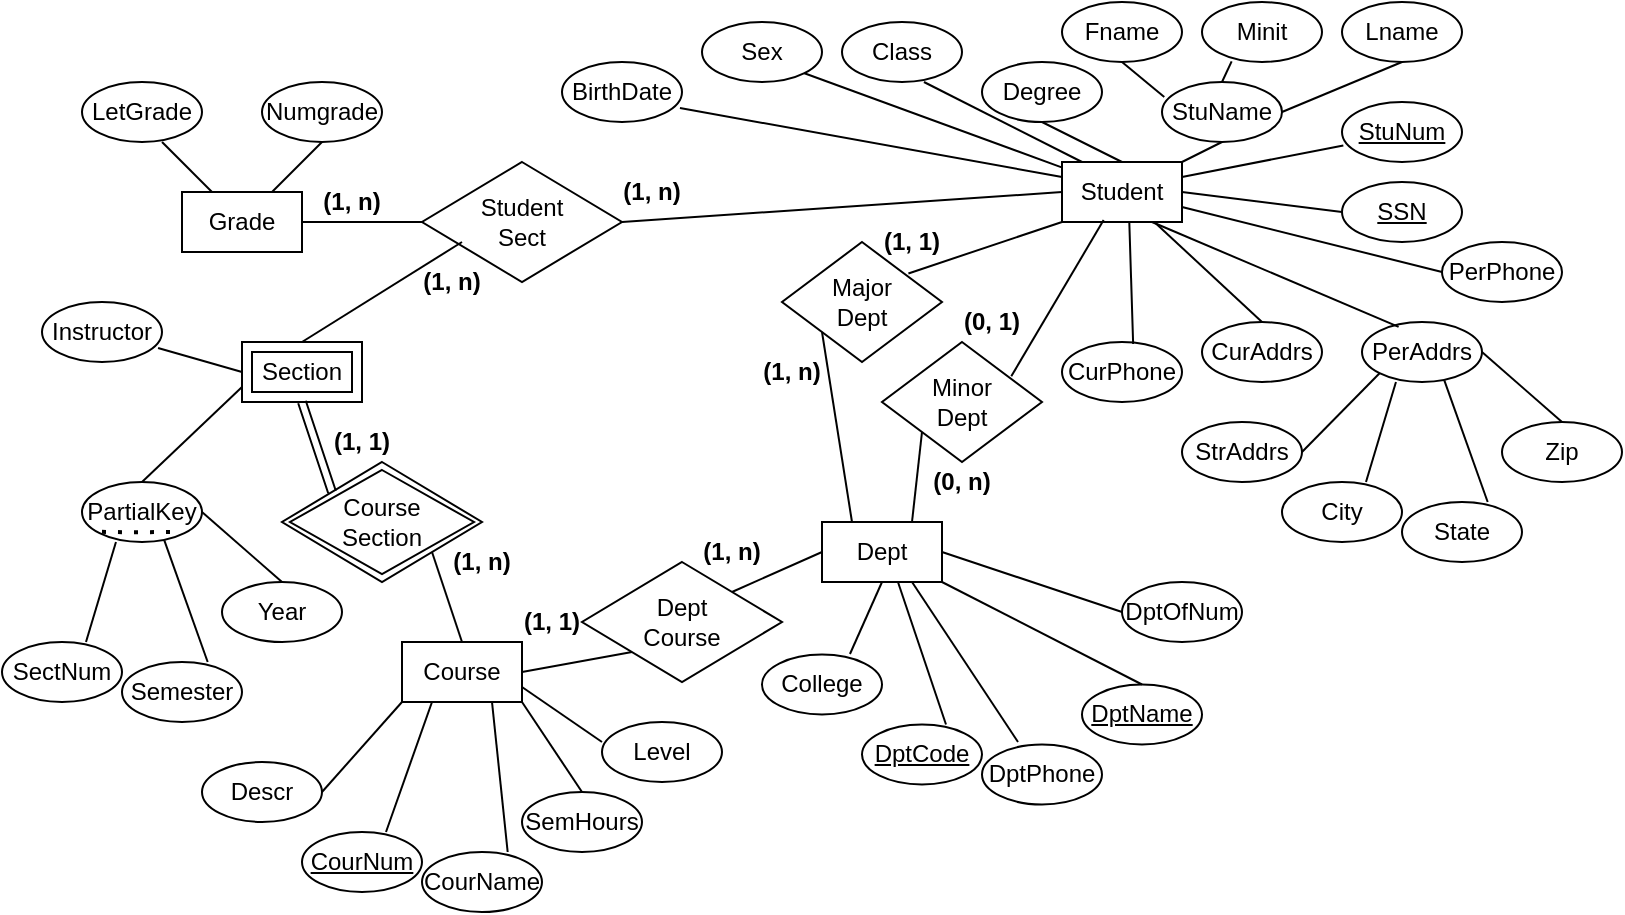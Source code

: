 <mxfile version="15.7.0" type="github">
  <diagram id="yNi6DCnCz7qzeodKTW-R" name="Page-1">
    <mxGraphModel dx="868" dy="484" grid="1" gridSize="10" guides="1" tooltips="1" connect="1" arrows="1" fold="1" page="1" pageScale="1" pageWidth="850" pageHeight="1100" math="0" shadow="0">
      <root>
        <mxCell id="0" />
        <mxCell id="1" parent="0" />
        <mxCell id="plEthOUe4FFqPLolzGk9-2" value="Student" style="rounded=0;whiteSpace=wrap;html=1;fontSize=12;spacing=2;" vertex="1" parent="1">
          <mxGeometry x="550" y="110" width="60" height="30" as="geometry" />
        </mxCell>
        <mxCell id="plEthOUe4FFqPLolzGk9-3" value="StuName" style="ellipse;whiteSpace=wrap;html=1;fontSize=12;spacing=2;" vertex="1" parent="1">
          <mxGeometry x="600" y="70" width="60" height="30" as="geometry" />
        </mxCell>
        <mxCell id="plEthOUe4FFqPLolzGk9-4" value="" style="endArrow=none;html=1;rounded=0;fontSize=12;spacing=2;" edge="1" parent="1">
          <mxGeometry width="50" height="50" relative="1" as="geometry">
            <mxPoint x="610" y="110" as="sourcePoint" />
            <mxPoint x="630" y="100" as="targetPoint" />
            <Array as="points" />
          </mxGeometry>
        </mxCell>
        <mxCell id="plEthOUe4FFqPLolzGk9-5" value="Fname" style="ellipse;whiteSpace=wrap;html=1;fontSize=12;spacing=2;" vertex="1" parent="1">
          <mxGeometry x="550" y="30" width="60" height="30" as="geometry" />
        </mxCell>
        <mxCell id="plEthOUe4FFqPLolzGk9-6" value="Minit" style="ellipse;whiteSpace=wrap;html=1;fontSize=12;spacing=2;" vertex="1" parent="1">
          <mxGeometry x="620" y="30" width="60" height="30" as="geometry" />
        </mxCell>
        <mxCell id="plEthOUe4FFqPLolzGk9-7" value="Lname" style="ellipse;whiteSpace=wrap;html=1;fontSize=12;spacing=2;" vertex="1" parent="1">
          <mxGeometry x="690" y="30" width="60" height="30" as="geometry" />
        </mxCell>
        <mxCell id="plEthOUe4FFqPLolzGk9-9" value="" style="endArrow=none;html=1;rounded=0;entryX=0.5;entryY=1;entryDx=0;entryDy=0;exitX=1;exitY=0.5;exitDx=0;exitDy=0;fontSize=12;spacing=2;" edge="1" parent="1" source="plEthOUe4FFqPLolzGk9-3" target="plEthOUe4FFqPLolzGk9-7">
          <mxGeometry width="50" height="50" relative="1" as="geometry">
            <mxPoint x="690" y="120" as="sourcePoint" />
            <mxPoint x="740" y="70" as="targetPoint" />
          </mxGeometry>
        </mxCell>
        <mxCell id="plEthOUe4FFqPLolzGk9-10" value="" style="endArrow=none;html=1;rounded=0;entryX=0.247;entryY=0.989;entryDx=0;entryDy=0;entryPerimeter=0;exitX=0.5;exitY=0;exitDx=0;exitDy=0;fontSize=12;spacing=2;" edge="1" parent="1" source="plEthOUe4FFqPLolzGk9-3" target="plEthOUe4FFqPLolzGk9-6">
          <mxGeometry width="50" height="50" relative="1" as="geometry">
            <mxPoint x="530" y="110" as="sourcePoint" />
            <mxPoint x="580" y="60" as="targetPoint" />
          </mxGeometry>
        </mxCell>
        <mxCell id="plEthOUe4FFqPLolzGk9-11" value="" style="endArrow=none;html=1;rounded=0;entryX=0.5;entryY=1;entryDx=0;entryDy=0;exitX=0.019;exitY=0.25;exitDx=0;exitDy=0;exitPerimeter=0;fontSize=12;spacing=2;" edge="1" parent="1" source="plEthOUe4FFqPLolzGk9-3" target="plEthOUe4FFqPLolzGk9-5">
          <mxGeometry width="50" height="50" relative="1" as="geometry">
            <mxPoint x="530" y="120" as="sourcePoint" />
            <mxPoint x="580" y="70" as="targetPoint" />
            <Array as="points" />
          </mxGeometry>
        </mxCell>
        <mxCell id="plEthOUe4FFqPLolzGk9-12" value="PerAddrs" style="ellipse;whiteSpace=wrap;html=1;fontSize=12;spacing=2;" vertex="1" parent="1">
          <mxGeometry x="700" y="190" width="60" height="30" as="geometry" />
        </mxCell>
        <mxCell id="plEthOUe4FFqPLolzGk9-13" value="City" style="ellipse;whiteSpace=wrap;html=1;fontSize=12;spacing=2;" vertex="1" parent="1">
          <mxGeometry x="660" y="270" width="60" height="30" as="geometry" />
        </mxCell>
        <mxCell id="plEthOUe4FFqPLolzGk9-14" value="State" style="ellipse;whiteSpace=wrap;html=1;fontSize=12;spacing=2;" vertex="1" parent="1">
          <mxGeometry x="720" y="280" width="60" height="30" as="geometry" />
        </mxCell>
        <mxCell id="plEthOUe4FFqPLolzGk9-15" value="Zip" style="ellipse;whiteSpace=wrap;html=1;fontSize=12;spacing=2;" vertex="1" parent="1">
          <mxGeometry x="770" y="240" width="60" height="30" as="geometry" />
        </mxCell>
        <mxCell id="plEthOUe4FFqPLolzGk9-16" value="" style="endArrow=none;html=1;rounded=0;entryX=0.5;entryY=0;entryDx=0;entryDy=0;exitX=1;exitY=0.5;exitDx=0;exitDy=0;fontSize=12;spacing=2;" edge="1" parent="1" source="plEthOUe4FFqPLolzGk9-12" target="plEthOUe4FFqPLolzGk9-15">
          <mxGeometry width="50" height="50" relative="1" as="geometry">
            <mxPoint x="680" y="290" as="sourcePoint" />
            <mxPoint x="730" y="240" as="targetPoint" />
          </mxGeometry>
        </mxCell>
        <mxCell id="plEthOUe4FFqPLolzGk9-17" value="" style="endArrow=none;html=1;rounded=0;entryX=0.714;entryY=0;entryDx=0;entryDy=0;entryPerimeter=0;exitX=0.686;exitY=0.972;exitDx=0;exitDy=0;exitPerimeter=0;fontSize=12;spacing=2;" edge="1" parent="1" source="plEthOUe4FFqPLolzGk9-12" target="plEthOUe4FFqPLolzGk9-14">
          <mxGeometry width="50" height="50" relative="1" as="geometry">
            <mxPoint x="520" y="280" as="sourcePoint" />
            <mxPoint x="570" y="230" as="targetPoint" />
          </mxGeometry>
        </mxCell>
        <mxCell id="plEthOUe4FFqPLolzGk9-18" value="" style="endArrow=none;html=1;rounded=0;entryX=0.7;entryY=0;entryDx=0;entryDy=0;exitX=0.283;exitY=1;exitDx=0;exitDy=0;exitPerimeter=0;entryPerimeter=0;fontSize=12;spacing=2;" edge="1" parent="1" source="plEthOUe4FFqPLolzGk9-12" target="plEthOUe4FFqPLolzGk9-13">
          <mxGeometry width="50" height="50" relative="1" as="geometry">
            <mxPoint x="520" y="290" as="sourcePoint" />
            <mxPoint x="570" y="240" as="targetPoint" />
            <Array as="points" />
          </mxGeometry>
        </mxCell>
        <mxCell id="plEthOUe4FFqPLolzGk9-19" value="StrAddrs" style="ellipse;whiteSpace=wrap;html=1;fontSize=12;spacing=2;" vertex="1" parent="1">
          <mxGeometry x="610" y="240" width="60" height="30" as="geometry" />
        </mxCell>
        <mxCell id="plEthOUe4FFqPLolzGk9-20" value="" style="endArrow=none;html=1;rounded=0;entryX=0;entryY=1;entryDx=0;entryDy=0;exitX=1;exitY=0.5;exitDx=0;exitDy=0;fontSize=12;spacing=2;" edge="1" parent="1" source="plEthOUe4FFqPLolzGk9-19" target="plEthOUe4FFqPLolzGk9-12">
          <mxGeometry width="50" height="50" relative="1" as="geometry">
            <mxPoint x="430" y="220" as="sourcePoint" />
            <mxPoint x="480" y="170" as="targetPoint" />
          </mxGeometry>
        </mxCell>
        <mxCell id="plEthOUe4FFqPLolzGk9-21" value="" style="endArrow=none;html=1;rounded=0;entryX=0.75;entryY=1;entryDx=0;entryDy=0;exitX=0.305;exitY=0.081;exitDx=0;exitDy=0;exitPerimeter=0;fontSize=12;spacing=2;" edge="1" parent="1" source="plEthOUe4FFqPLolzGk9-12" target="plEthOUe4FFqPLolzGk9-2">
          <mxGeometry width="50" height="50" relative="1" as="geometry">
            <mxPoint x="640" y="170" as="sourcePoint" />
            <mxPoint x="690" y="120" as="targetPoint" />
          </mxGeometry>
        </mxCell>
        <mxCell id="plEthOUe4FFqPLolzGk9-23" value="StuNum" style="ellipse;whiteSpace=wrap;html=1;fontStyle=4;fontSize=12;spacing=2;" vertex="1" parent="1">
          <mxGeometry x="690" y="80" width="60" height="30" as="geometry" />
        </mxCell>
        <mxCell id="plEthOUe4FFqPLolzGk9-24" value="SSN" style="ellipse;whiteSpace=wrap;html=1;fontStyle=4;fontSize=12;spacing=2;" vertex="1" parent="1">
          <mxGeometry x="690" y="120" width="60" height="30" as="geometry" />
        </mxCell>
        <mxCell id="plEthOUe4FFqPLolzGk9-25" value="" style="endArrow=none;html=1;rounded=0;entryX=0.011;entryY=0.724;entryDx=0;entryDy=0;entryPerimeter=0;exitX=1;exitY=0.25;exitDx=0;exitDy=0;fontSize=12;spacing=2;" edge="1" parent="1" source="plEthOUe4FFqPLolzGk9-2" target="plEthOUe4FFqPLolzGk9-23">
          <mxGeometry width="50" height="50" relative="1" as="geometry">
            <mxPoint x="630" y="160" as="sourcePoint" />
            <mxPoint x="680" y="110" as="targetPoint" />
          </mxGeometry>
        </mxCell>
        <mxCell id="plEthOUe4FFqPLolzGk9-26" value="" style="endArrow=none;html=1;rounded=0;entryX=0;entryY=0.5;entryDx=0;entryDy=0;exitX=1;exitY=0.5;exitDx=0;exitDy=0;fontSize=12;spacing=2;" edge="1" parent="1" source="plEthOUe4FFqPLolzGk9-2" target="plEthOUe4FFqPLolzGk9-24">
          <mxGeometry width="50" height="50" relative="1" as="geometry">
            <mxPoint x="620" y="127.5" as="sourcePoint" />
            <mxPoint x="700.66" y="111.72" as="targetPoint" />
          </mxGeometry>
        </mxCell>
        <mxCell id="plEthOUe4FFqPLolzGk9-27" value="Grade" style="rounded=0;whiteSpace=wrap;html=1;fontSize=12;spacing=2;" vertex="1" parent="1">
          <mxGeometry x="110" y="125" width="60" height="30" as="geometry" />
        </mxCell>
        <mxCell id="plEthOUe4FFqPLolzGk9-28" value="Sex" style="ellipse;whiteSpace=wrap;html=1;fontSize=12;spacing=2;" vertex="1" parent="1">
          <mxGeometry x="370" y="40" width="60" height="30" as="geometry" />
        </mxCell>
        <mxCell id="plEthOUe4FFqPLolzGk9-29" value="Class" style="ellipse;whiteSpace=wrap;html=1;fontSize=12;spacing=2;" vertex="1" parent="1">
          <mxGeometry x="440" y="40" width="60" height="30" as="geometry" />
        </mxCell>
        <mxCell id="plEthOUe4FFqPLolzGk9-30" value="Degree" style="ellipse;whiteSpace=wrap;html=1;fontSize=12;spacing=2;" vertex="1" parent="1">
          <mxGeometry x="510" y="60" width="60" height="30" as="geometry" />
        </mxCell>
        <mxCell id="plEthOUe4FFqPLolzGk9-31" value="CurAddrs" style="ellipse;whiteSpace=wrap;html=1;fontSize=12;spacing=2;" vertex="1" parent="1">
          <mxGeometry x="620" y="190" width="60" height="30" as="geometry" />
        </mxCell>
        <mxCell id="plEthOUe4FFqPLolzGk9-32" value="CurPhone" style="ellipse;whiteSpace=wrap;html=1;fontSize=12;spacing=2;" vertex="1" parent="1">
          <mxGeometry x="550" y="200" width="60" height="30" as="geometry" />
        </mxCell>
        <mxCell id="plEthOUe4FFqPLolzGk9-33" value="PerPhone" style="ellipse;whiteSpace=wrap;html=1;fontSize=12;spacing=2;" vertex="1" parent="1">
          <mxGeometry x="740" y="150" width="60" height="30" as="geometry" />
        </mxCell>
        <mxCell id="plEthOUe4FFqPLolzGk9-34" value="" style="endArrow=none;html=1;rounded=0;fontSize=12;entryX=0;entryY=0.5;entryDx=0;entryDy=0;exitX=1;exitY=0.75;exitDx=0;exitDy=0;" edge="1" parent="1" source="plEthOUe4FFqPLolzGk9-2" target="plEthOUe4FFqPLolzGk9-33">
          <mxGeometry width="50" height="50" relative="1" as="geometry">
            <mxPoint x="420" y="190" as="sourcePoint" />
            <mxPoint x="470" y="140" as="targetPoint" />
          </mxGeometry>
        </mxCell>
        <mxCell id="plEthOUe4FFqPLolzGk9-35" value="BirthDate" style="ellipse;whiteSpace=wrap;html=1;fontSize=12;spacing=2;" vertex="1" parent="1">
          <mxGeometry x="300" y="60" width="60" height="30" as="geometry" />
        </mxCell>
        <mxCell id="plEthOUe4FFqPLolzGk9-36" value="" style="endArrow=none;html=1;rounded=0;fontSize=12;entryX=0.5;entryY=1;entryDx=0;entryDy=0;exitX=0.5;exitY=0;exitDx=0;exitDy=0;" edge="1" parent="1" source="plEthOUe4FFqPLolzGk9-2" target="plEthOUe4FFqPLolzGk9-30">
          <mxGeometry width="50" height="50" relative="1" as="geometry">
            <mxPoint x="480" y="160" as="sourcePoint" />
            <mxPoint x="530" y="110" as="targetPoint" />
          </mxGeometry>
        </mxCell>
        <mxCell id="plEthOUe4FFqPLolzGk9-37" value="" style="endArrow=none;html=1;rounded=0;fontSize=12;entryX=0.683;entryY=1;entryDx=0;entryDy=0;entryPerimeter=0;exitX=0.167;exitY=0;exitDx=0;exitDy=0;exitPerimeter=0;" edge="1" parent="1" source="plEthOUe4FFqPLolzGk9-2" target="plEthOUe4FFqPLolzGk9-29">
          <mxGeometry width="50" height="50" relative="1" as="geometry">
            <mxPoint x="450" y="130" as="sourcePoint" />
            <mxPoint x="500" y="80" as="targetPoint" />
          </mxGeometry>
        </mxCell>
        <mxCell id="plEthOUe4FFqPLolzGk9-38" value="" style="endArrow=none;html=1;rounded=0;fontSize=12;entryX=1;entryY=1;entryDx=0;entryDy=0;exitX=-0.003;exitY=0.089;exitDx=0;exitDy=0;exitPerimeter=0;" edge="1" parent="1" source="plEthOUe4FFqPLolzGk9-2" target="plEthOUe4FFqPLolzGk9-28">
          <mxGeometry width="50" height="50" relative="1" as="geometry">
            <mxPoint x="430" y="120" as="sourcePoint" />
            <mxPoint x="480" y="70" as="targetPoint" />
          </mxGeometry>
        </mxCell>
        <mxCell id="plEthOUe4FFqPLolzGk9-39" value="" style="endArrow=none;html=1;rounded=0;fontSize=12;entryX=0.983;entryY=0.767;entryDx=0;entryDy=0;entryPerimeter=0;exitX=0;exitY=0.25;exitDx=0;exitDy=0;" edge="1" parent="1" source="plEthOUe4FFqPLolzGk9-2" target="plEthOUe4FFqPLolzGk9-35">
          <mxGeometry width="50" height="50" relative="1" as="geometry">
            <mxPoint x="380" y="130" as="sourcePoint" />
            <mxPoint x="430" y="80" as="targetPoint" />
          </mxGeometry>
        </mxCell>
        <mxCell id="plEthOUe4FFqPLolzGk9-40" value="Student&lt;br&gt;Sect" style="rhombus;whiteSpace=wrap;html=1;fontSize=12;" vertex="1" parent="1">
          <mxGeometry x="230" y="110" width="100" height="60" as="geometry" />
        </mxCell>
        <mxCell id="plEthOUe4FFqPLolzGk9-41" value="" style="endArrow=none;html=1;rounded=0;fontSize=12;exitX=1;exitY=0.5;exitDx=0;exitDy=0;entryX=0;entryY=0.5;entryDx=0;entryDy=0;" edge="1" parent="1" source="plEthOUe4FFqPLolzGk9-40" target="plEthOUe4FFqPLolzGk9-2">
          <mxGeometry width="50" height="50" relative="1" as="geometry">
            <mxPoint x="470" y="180" as="sourcePoint" />
            <mxPoint x="520" y="130" as="targetPoint" />
          </mxGeometry>
        </mxCell>
        <mxCell id="plEthOUe4FFqPLolzGk9-42" value="" style="endArrow=none;html=1;rounded=0;fontSize=12;entryX=0;entryY=0.5;entryDx=0;entryDy=0;exitX=1;exitY=0.5;exitDx=0;exitDy=0;" edge="1" parent="1" source="plEthOUe4FFqPLolzGk9-27" target="plEthOUe4FFqPLolzGk9-40">
          <mxGeometry width="50" height="50" relative="1" as="geometry">
            <mxPoint x="140" y="170" as="sourcePoint" />
            <mxPoint x="190" y="120" as="targetPoint" />
          </mxGeometry>
        </mxCell>
        <mxCell id="plEthOUe4FFqPLolzGk9-43" value="LetGrade" style="ellipse;whiteSpace=wrap;html=1;fontSize=12;spacing=2;" vertex="1" parent="1">
          <mxGeometry x="60" y="70" width="60" height="30" as="geometry" />
        </mxCell>
        <mxCell id="plEthOUe4FFqPLolzGk9-44" value="Numgrade" style="ellipse;whiteSpace=wrap;html=1;fontSize=12;spacing=2;" vertex="1" parent="1">
          <mxGeometry x="150" y="70" width="60" height="30" as="geometry" />
        </mxCell>
        <mxCell id="plEthOUe4FFqPLolzGk9-45" value="" style="endArrow=none;html=1;rounded=0;fontSize=12;entryX=0.667;entryY=1;entryDx=0;entryDy=0;entryPerimeter=0;exitX=0.25;exitY=0;exitDx=0;exitDy=0;" edge="1" parent="1" source="plEthOUe4FFqPLolzGk9-27" target="plEthOUe4FFqPLolzGk9-43">
          <mxGeometry width="50" height="50" relative="1" as="geometry">
            <mxPoint x="30" y="170" as="sourcePoint" />
            <mxPoint x="80" y="120" as="targetPoint" />
          </mxGeometry>
        </mxCell>
        <mxCell id="plEthOUe4FFqPLolzGk9-46" value="" style="endArrow=none;html=1;rounded=0;fontSize=12;entryX=0.5;entryY=1;entryDx=0;entryDy=0;exitX=0.75;exitY=0;exitDx=0;exitDy=0;" edge="1" parent="1" source="plEthOUe4FFqPLolzGk9-27" target="plEthOUe4FFqPLolzGk9-44">
          <mxGeometry width="50" height="50" relative="1" as="geometry">
            <mxPoint x="95.0" y="135" as="sourcePoint" />
            <mxPoint x="70.02" y="110" as="targetPoint" />
          </mxGeometry>
        </mxCell>
        <mxCell id="plEthOUe4FFqPLolzGk9-48" value="Course" style="rounded=0;whiteSpace=wrap;html=1;fontSize=12;spacing=2;" vertex="1" parent="1">
          <mxGeometry x="220" y="350" width="60" height="30" as="geometry" />
        </mxCell>
        <mxCell id="plEthOUe4FFqPLolzGk9-49" value="Dept" style="rounded=0;whiteSpace=wrap;html=1;fontSize=12;spacing=2;" vertex="1" parent="1">
          <mxGeometry x="430" y="290" width="60" height="30" as="geometry" />
        </mxCell>
        <mxCell id="plEthOUe4FFqPLolzGk9-50" value="Major&lt;br&gt;Dept" style="rhombus;whiteSpace=wrap;html=1;fontSize=12;" vertex="1" parent="1">
          <mxGeometry x="410" y="150" width="80" height="60" as="geometry" />
        </mxCell>
        <mxCell id="plEthOUe4FFqPLolzGk9-51" value="Minor&lt;br&gt;Dept" style="rhombus;whiteSpace=wrap;html=1;fontSize=12;" vertex="1" parent="1">
          <mxGeometry x="460" y="200" width="80" height="60" as="geometry" />
        </mxCell>
        <mxCell id="plEthOUe4FFqPLolzGk9-53" value="" style="endArrow=none;html=1;rounded=0;fontSize=12;exitX=0.5;exitY=0;exitDx=0;exitDy=0;" edge="1" parent="1" source="plEthOUe4FFqPLolzGk9-31" target="plEthOUe4FFqPLolzGk9-2">
          <mxGeometry width="50" height="50" relative="1" as="geometry">
            <mxPoint x="610" y="370" as="sourcePoint" />
            <mxPoint x="660" y="320" as="targetPoint" />
          </mxGeometry>
        </mxCell>
        <mxCell id="plEthOUe4FFqPLolzGk9-54" value="" style="endArrow=none;html=1;rounded=0;fontSize=12;entryX=0.561;entryY=1.016;entryDx=0;entryDy=0;entryPerimeter=0;exitX=0.593;exitY=0.032;exitDx=0;exitDy=0;exitPerimeter=0;" edge="1" parent="1" source="plEthOUe4FFqPLolzGk9-32" target="plEthOUe4FFqPLolzGk9-2">
          <mxGeometry width="50" height="50" relative="1" as="geometry">
            <mxPoint x="550" y="210" as="sourcePoint" />
            <mxPoint x="600" y="160" as="targetPoint" />
          </mxGeometry>
        </mxCell>
        <mxCell id="plEthOUe4FFqPLolzGk9-55" value="" style="endArrow=none;html=1;rounded=0;fontSize=12;entryX=0.347;entryY=0.968;entryDx=0;entryDy=0;entryPerimeter=0;exitX=0.808;exitY=0.286;exitDx=0;exitDy=0;exitPerimeter=0;" edge="1" parent="1" source="plEthOUe4FFqPLolzGk9-51" target="plEthOUe4FFqPLolzGk9-2">
          <mxGeometry width="50" height="50" relative="1" as="geometry">
            <mxPoint x="530" y="210" as="sourcePoint" />
            <mxPoint x="580" y="160" as="targetPoint" />
          </mxGeometry>
        </mxCell>
        <mxCell id="plEthOUe4FFqPLolzGk9-56" value="" style="endArrow=none;html=1;rounded=0;fontSize=12;entryX=0;entryY=1;entryDx=0;entryDy=0;exitX=0.79;exitY=0.262;exitDx=0;exitDy=0;exitPerimeter=0;" edge="1" parent="1" source="plEthOUe4FFqPLolzGk9-50" target="plEthOUe4FFqPLolzGk9-2">
          <mxGeometry width="50" height="50" relative="1" as="geometry">
            <mxPoint x="500" y="190" as="sourcePoint" />
            <mxPoint x="550" y="140" as="targetPoint" />
          </mxGeometry>
        </mxCell>
        <mxCell id="plEthOUe4FFqPLolzGk9-57" value="" style="endArrow=none;html=1;rounded=0;fontSize=12;entryX=0;entryY=1;entryDx=0;entryDy=0;exitX=0.25;exitY=0;exitDx=0;exitDy=0;" edge="1" parent="1" source="plEthOUe4FFqPLolzGk9-49" target="plEthOUe4FFqPLolzGk9-50">
          <mxGeometry width="50" height="50" relative="1" as="geometry">
            <mxPoint x="370" y="250" as="sourcePoint" />
            <mxPoint x="420" y="200" as="targetPoint" />
          </mxGeometry>
        </mxCell>
        <mxCell id="plEthOUe4FFqPLolzGk9-58" value="" style="endArrow=none;html=1;rounded=0;fontSize=12;entryX=0;entryY=1;entryDx=0;entryDy=0;exitX=0.75;exitY=0;exitDx=0;exitDy=0;" edge="1" parent="1" source="plEthOUe4FFqPLolzGk9-49" target="plEthOUe4FFqPLolzGk9-51">
          <mxGeometry width="50" height="50" relative="1" as="geometry">
            <mxPoint x="500" y="340" as="sourcePoint" />
            <mxPoint x="550" y="290" as="targetPoint" />
          </mxGeometry>
        </mxCell>
        <mxCell id="plEthOUe4FFqPLolzGk9-59" value="Course&lt;br&gt;Section" style="shape=rhombus;double=1;perimeter=rhombusPerimeter;whiteSpace=wrap;html=1;align=center;fontSize=12;" vertex="1" parent="1">
          <mxGeometry x="160" y="260" width="100" height="60" as="geometry" />
        </mxCell>
        <mxCell id="plEthOUe4FFqPLolzGk9-60" value="Section" style="shape=ext;margin=3;double=1;whiteSpace=wrap;html=1;align=center;fontSize=12;" vertex="1" parent="1">
          <mxGeometry x="140" y="200" width="60" height="30" as="geometry" />
        </mxCell>
        <mxCell id="plEthOUe4FFqPLolzGk9-61" value="" style="shape=link;html=1;rounded=0;fontSize=12;entryX=0.5;entryY=1;entryDx=0;entryDy=0;exitX=0;exitY=0;exitDx=0;exitDy=0;" edge="1" parent="1" source="plEthOUe4FFqPLolzGk9-59" target="plEthOUe4FFqPLolzGk9-60">
          <mxGeometry width="100" relative="1" as="geometry">
            <mxPoint x="70" y="279" as="sourcePoint" />
            <mxPoint x="170" y="279" as="targetPoint" />
          </mxGeometry>
        </mxCell>
        <mxCell id="plEthOUe4FFqPLolzGk9-62" value="Dept&lt;br&gt;Course" style="rhombus;whiteSpace=wrap;html=1;fontSize=12;" vertex="1" parent="1">
          <mxGeometry x="310" y="310" width="100" height="60" as="geometry" />
        </mxCell>
        <mxCell id="plEthOUe4FFqPLolzGk9-63" value="" style="endArrow=none;html=1;rounded=0;fontSize=12;entryX=0;entryY=0.5;entryDx=0;entryDy=0;exitX=1;exitY=0;exitDx=0;exitDy=0;" edge="1" parent="1" source="plEthOUe4FFqPLolzGk9-62" target="plEthOUe4FFqPLolzGk9-49">
          <mxGeometry width="50" height="50" relative="1" as="geometry">
            <mxPoint x="180" y="150" as="sourcePoint" />
            <mxPoint x="240" y="150" as="targetPoint" />
          </mxGeometry>
        </mxCell>
        <mxCell id="plEthOUe4FFqPLolzGk9-64" value="" style="endArrow=none;html=1;rounded=0;fontSize=12;entryX=1;entryY=0.5;entryDx=0;entryDy=0;exitX=0;exitY=1;exitDx=0;exitDy=0;" edge="1" parent="1" source="plEthOUe4FFqPLolzGk9-62" target="plEthOUe4FFqPLolzGk9-48">
          <mxGeometry width="50" height="50" relative="1" as="geometry">
            <mxPoint x="395" y="335" as="sourcePoint" />
            <mxPoint x="440" y="315" as="targetPoint" />
          </mxGeometry>
        </mxCell>
        <mxCell id="plEthOUe4FFqPLolzGk9-65" value="PartialKey" style="ellipse;whiteSpace=wrap;html=1;fontSize=12;spacing=2;" vertex="1" parent="1">
          <mxGeometry x="60" y="270" width="60" height="30" as="geometry" />
        </mxCell>
        <mxCell id="plEthOUe4FFqPLolzGk9-66" value="SectNum" style="ellipse;whiteSpace=wrap;html=1;fontSize=12;spacing=2;" vertex="1" parent="1">
          <mxGeometry x="20" y="350" width="60" height="30" as="geometry" />
        </mxCell>
        <mxCell id="plEthOUe4FFqPLolzGk9-67" value="Semester" style="ellipse;whiteSpace=wrap;html=1;fontSize=12;spacing=2;" vertex="1" parent="1">
          <mxGeometry x="80" y="360" width="60" height="30" as="geometry" />
        </mxCell>
        <mxCell id="plEthOUe4FFqPLolzGk9-68" value="Year" style="ellipse;whiteSpace=wrap;html=1;fontSize=12;spacing=2;" vertex="1" parent="1">
          <mxGeometry x="130" y="320" width="60" height="30" as="geometry" />
        </mxCell>
        <mxCell id="plEthOUe4FFqPLolzGk9-69" value="" style="endArrow=none;html=1;rounded=0;entryX=0.5;entryY=0;entryDx=0;entryDy=0;exitX=1;exitY=0.5;exitDx=0;exitDy=0;fontSize=12;spacing=2;" edge="1" parent="1" source="plEthOUe4FFqPLolzGk9-65" target="plEthOUe4FFqPLolzGk9-68">
          <mxGeometry width="50" height="50" relative="1" as="geometry">
            <mxPoint x="40" y="370" as="sourcePoint" />
            <mxPoint x="90" y="320" as="targetPoint" />
          </mxGeometry>
        </mxCell>
        <mxCell id="plEthOUe4FFqPLolzGk9-70" value="" style="endArrow=none;html=1;rounded=0;entryX=0.714;entryY=0;entryDx=0;entryDy=0;entryPerimeter=0;exitX=0.686;exitY=0.972;exitDx=0;exitDy=0;exitPerimeter=0;fontSize=12;spacing=2;" edge="1" parent="1" source="plEthOUe4FFqPLolzGk9-65" target="plEthOUe4FFqPLolzGk9-67">
          <mxGeometry width="50" height="50" relative="1" as="geometry">
            <mxPoint x="-120" y="360" as="sourcePoint" />
            <mxPoint x="-70" y="310" as="targetPoint" />
          </mxGeometry>
        </mxCell>
        <mxCell id="plEthOUe4FFqPLolzGk9-71" value="" style="endArrow=none;html=1;rounded=0;entryX=0.7;entryY=0;entryDx=0;entryDy=0;exitX=0.283;exitY=1;exitDx=0;exitDy=0;exitPerimeter=0;entryPerimeter=0;fontSize=12;spacing=2;" edge="1" parent="1" source="plEthOUe4FFqPLolzGk9-65" target="plEthOUe4FFqPLolzGk9-66">
          <mxGeometry width="50" height="50" relative="1" as="geometry">
            <mxPoint x="-120" y="370" as="sourcePoint" />
            <mxPoint x="-70" y="320" as="targetPoint" />
            <Array as="points" />
          </mxGeometry>
        </mxCell>
        <mxCell id="plEthOUe4FFqPLolzGk9-74" value="Instructor" style="ellipse;whiteSpace=wrap;html=1;fontSize=12;spacing=2;" vertex="1" parent="1">
          <mxGeometry x="40" y="180" width="60" height="30" as="geometry" />
        </mxCell>
        <mxCell id="plEthOUe4FFqPLolzGk9-75" value="" style="endArrow=none;html=1;rounded=0;fontSize=12;exitX=0.5;exitY=0;exitDx=0;exitDy=0;" edge="1" parent="1" source="plEthOUe4FFqPLolzGk9-60">
          <mxGeometry width="50" height="50" relative="1" as="geometry">
            <mxPoint x="210" y="210" as="sourcePoint" />
            <mxPoint x="250" y="150" as="targetPoint" />
          </mxGeometry>
        </mxCell>
        <mxCell id="plEthOUe4FFqPLolzGk9-76" value="" style="endArrow=none;html=1;rounded=0;fontSize=12;entryX=0;entryY=0.5;entryDx=0;entryDy=0;exitX=0.967;exitY=0.767;exitDx=0;exitDy=0;exitPerimeter=0;" edge="1" parent="1" source="plEthOUe4FFqPLolzGk9-74" target="plEthOUe4FFqPLolzGk9-60">
          <mxGeometry width="50" height="50" relative="1" as="geometry">
            <mxPoint x="90" y="260" as="sourcePoint" />
            <mxPoint x="140" y="210" as="targetPoint" />
          </mxGeometry>
        </mxCell>
        <mxCell id="plEthOUe4FFqPLolzGk9-77" value="" style="endArrow=none;html=1;rounded=0;fontSize=12;entryX=0;entryY=0.75;entryDx=0;entryDy=0;exitX=0.5;exitY=0;exitDx=0;exitDy=0;" edge="1" parent="1" source="plEthOUe4FFqPLolzGk9-65" target="plEthOUe4FFqPLolzGk9-60">
          <mxGeometry width="50" height="50" relative="1" as="geometry">
            <mxPoint x="80" y="280" as="sourcePoint" />
            <mxPoint x="130" y="230" as="targetPoint" />
          </mxGeometry>
        </mxCell>
        <mxCell id="plEthOUe4FFqPLolzGk9-78" value="" style="endArrow=none;html=1;rounded=0;fontSize=12;entryX=1;entryY=1;entryDx=0;entryDy=0;exitX=0.5;exitY=0;exitDx=0;exitDy=0;" edge="1" parent="1" source="plEthOUe4FFqPLolzGk9-48" target="plEthOUe4FFqPLolzGk9-59">
          <mxGeometry width="50" height="50" relative="1" as="geometry">
            <mxPoint x="240" y="370" as="sourcePoint" />
            <mxPoint x="290" y="320" as="targetPoint" />
          </mxGeometry>
        </mxCell>
        <mxCell id="plEthOUe4FFqPLolzGk9-79" value="" style="endArrow=none;dashed=1;html=1;dashPattern=1 3;strokeWidth=2;rounded=0;fontSize=11;" edge="1" parent="1">
          <mxGeometry width="50" height="50" relative="1" as="geometry">
            <mxPoint x="70" y="294.9" as="sourcePoint" />
            <mxPoint x="110" y="295.02" as="targetPoint" />
            <Array as="points">
              <mxPoint x="80" y="295.1" />
              <mxPoint x="90" y="295.1" />
              <mxPoint x="100" y="295.02" />
            </Array>
          </mxGeometry>
        </mxCell>
        <mxCell id="plEthOUe4FFqPLolzGk9-82" value="(1, 1)" style="text;html=1;strokeColor=none;fillColor=none;align=center;verticalAlign=middle;whiteSpace=wrap;rounded=0;fontSize=12;fontStyle=1" vertex="1" parent="1">
          <mxGeometry x="450" y="140" width="50" height="20" as="geometry" />
        </mxCell>
        <mxCell id="plEthOUe4FFqPLolzGk9-83" value="&lt;u&gt;CourNum&lt;/u&gt;" style="ellipse;whiteSpace=wrap;html=1;fontSize=12;spacing=2;" vertex="1" parent="1">
          <mxGeometry x="170" y="445" width="60" height="30" as="geometry" />
        </mxCell>
        <mxCell id="plEthOUe4FFqPLolzGk9-84" value="CourName" style="ellipse;whiteSpace=wrap;html=1;fontSize=12;spacing=2;" vertex="1" parent="1">
          <mxGeometry x="230" y="455" width="60" height="30" as="geometry" />
        </mxCell>
        <mxCell id="plEthOUe4FFqPLolzGk9-85" value="SemHours" style="ellipse;whiteSpace=wrap;html=1;fontSize=12;spacing=2;" vertex="1" parent="1">
          <mxGeometry x="280" y="425" width="60" height="30" as="geometry" />
        </mxCell>
        <mxCell id="plEthOUe4FFqPLolzGk9-86" value="" style="endArrow=none;html=1;rounded=0;entryX=0.5;entryY=0;entryDx=0;entryDy=0;exitX=1;exitY=1;exitDx=0;exitDy=0;fontSize=12;spacing=2;" edge="1" parent="1" target="plEthOUe4FFqPLolzGk9-85" source="plEthOUe4FFqPLolzGk9-48">
          <mxGeometry width="50" height="50" relative="1" as="geometry">
            <mxPoint x="290" y="380" as="sourcePoint" />
            <mxPoint x="260" y="415" as="targetPoint" />
          </mxGeometry>
        </mxCell>
        <mxCell id="plEthOUe4FFqPLolzGk9-87" value="" style="endArrow=none;html=1;rounded=0;entryX=0.714;entryY=0;entryDx=0;entryDy=0;entryPerimeter=0;exitX=0.75;exitY=1;exitDx=0;exitDy=0;fontSize=12;spacing=2;" edge="1" parent="1" target="plEthOUe4FFqPLolzGk9-84" source="plEthOUe4FFqPLolzGk9-48">
          <mxGeometry width="50" height="50" relative="1" as="geometry">
            <mxPoint x="271.16" y="394.16" as="sourcePoint" />
            <mxPoint x="100" y="405" as="targetPoint" />
          </mxGeometry>
        </mxCell>
        <mxCell id="plEthOUe4FFqPLolzGk9-88" value="" style="endArrow=none;html=1;rounded=0;entryX=0.7;entryY=0;entryDx=0;entryDy=0;exitX=0.25;exitY=1;exitDx=0;exitDy=0;entryPerimeter=0;fontSize=12;spacing=2;" edge="1" parent="1" target="plEthOUe4FFqPLolzGk9-83" source="plEthOUe4FFqPLolzGk9-48">
          <mxGeometry width="50" height="50" relative="1" as="geometry">
            <mxPoint x="246.98" y="395" as="sourcePoint" />
            <mxPoint x="100" y="415" as="targetPoint" />
            <Array as="points" />
          </mxGeometry>
        </mxCell>
        <mxCell id="plEthOUe4FFqPLolzGk9-89" value="Descr" style="ellipse;whiteSpace=wrap;html=1;fontSize=12;spacing=2;" vertex="1" parent="1">
          <mxGeometry x="120" y="410" width="60" height="30" as="geometry" />
        </mxCell>
        <mxCell id="plEthOUe4FFqPLolzGk9-90" value="" style="endArrow=none;html=1;rounded=0;entryX=0;entryY=1;entryDx=0;entryDy=0;exitX=1;exitY=0.5;exitDx=0;exitDy=0;fontSize=12;spacing=2;" edge="1" parent="1" source="plEthOUe4FFqPLolzGk9-89" target="plEthOUe4FFqPLolzGk9-48">
          <mxGeometry width="50" height="50" relative="1" as="geometry">
            <mxPoint x="-40" y="395" as="sourcePoint" />
            <mxPoint x="238.787" y="390.607" as="targetPoint" />
          </mxGeometry>
        </mxCell>
        <mxCell id="plEthOUe4FFqPLolzGk9-91" value="Level" style="ellipse;whiteSpace=wrap;html=1;fontSize=12;spacing=2;" vertex="1" parent="1">
          <mxGeometry x="320" y="390" width="60" height="30" as="geometry" />
        </mxCell>
        <mxCell id="plEthOUe4FFqPLolzGk9-92" value="" style="endArrow=none;html=1;rounded=0;exitX=1;exitY=0.75;exitDx=0;exitDy=0;fontSize=12;spacing=2;" edge="1" parent="1" source="plEthOUe4FFqPLolzGk9-48">
          <mxGeometry width="50" height="50" relative="1" as="geometry">
            <mxPoint x="290" y="390" as="sourcePoint" />
            <mxPoint x="320" y="400" as="targetPoint" />
            <Array as="points">
              <mxPoint x="320" y="400" />
            </Array>
          </mxGeometry>
        </mxCell>
        <mxCell id="plEthOUe4FFqPLolzGk9-103" value="DptCode" style="ellipse;whiteSpace=wrap;html=1;fontSize=12;spacing=2;fontStyle=4" vertex="1" parent="1">
          <mxGeometry x="450" y="391.25" width="60" height="30" as="geometry" />
        </mxCell>
        <mxCell id="plEthOUe4FFqPLolzGk9-104" value="DptPhone" style="ellipse;whiteSpace=wrap;html=1;fontSize=12;spacing=2;" vertex="1" parent="1">
          <mxGeometry x="510" y="401.25" width="60" height="30" as="geometry" />
        </mxCell>
        <mxCell id="plEthOUe4FFqPLolzGk9-105" value="DptName" style="ellipse;whiteSpace=wrap;html=1;fontSize=12;spacing=2;fontStyle=4" vertex="1" parent="1">
          <mxGeometry x="560" y="371.25" width="60" height="30" as="geometry" />
        </mxCell>
        <mxCell id="plEthOUe4FFqPLolzGk9-106" value="" style="endArrow=none;html=1;rounded=0;entryX=0.5;entryY=0;entryDx=0;entryDy=0;exitX=1;exitY=1;exitDx=0;exitDy=0;fontSize=12;spacing=2;" edge="1" parent="1" target="plEthOUe4FFqPLolzGk9-105" source="plEthOUe4FFqPLolzGk9-49">
          <mxGeometry width="50" height="50" relative="1" as="geometry">
            <mxPoint x="560" y="326.25" as="sourcePoint" />
            <mxPoint x="540" y="361.25" as="targetPoint" />
          </mxGeometry>
        </mxCell>
        <mxCell id="plEthOUe4FFqPLolzGk9-108" value="" style="endArrow=none;html=1;rounded=0;entryX=0.7;entryY=0;entryDx=0;entryDy=0;exitX=0.633;exitY=1;exitDx=0;exitDy=0;entryPerimeter=0;fontSize=12;spacing=2;exitPerimeter=0;" edge="1" parent="1" target="plEthOUe4FFqPLolzGk9-103" source="plEthOUe4FFqPLolzGk9-49">
          <mxGeometry width="50" height="50" relative="1" as="geometry">
            <mxPoint x="515" y="326.25" as="sourcePoint" />
            <mxPoint x="380" y="361.25" as="targetPoint" />
            <Array as="points" />
          </mxGeometry>
        </mxCell>
        <mxCell id="plEthOUe4FFqPLolzGk9-109" value="College" style="ellipse;whiteSpace=wrap;html=1;fontSize=12;spacing=2;" vertex="1" parent="1">
          <mxGeometry x="400" y="356.25" width="60" height="30" as="geometry" />
        </mxCell>
        <mxCell id="plEthOUe4FFqPLolzGk9-110" value="" style="endArrow=none;html=1;rounded=0;entryX=0.5;entryY=1;entryDx=0;entryDy=0;exitX=0.733;exitY=-0.008;exitDx=0;exitDy=0;fontSize=12;spacing=2;exitPerimeter=0;" edge="1" parent="1" source="plEthOUe4FFqPLolzGk9-109" target="plEthOUe4FFqPLolzGk9-49">
          <mxGeometry width="50" height="50" relative="1" as="geometry">
            <mxPoint x="240" y="341.25" as="sourcePoint" />
            <mxPoint x="500" y="326.25" as="targetPoint" />
          </mxGeometry>
        </mxCell>
        <mxCell id="plEthOUe4FFqPLolzGk9-111" value="DptOfNum" style="ellipse;whiteSpace=wrap;html=1;fontSize=12;spacing=2;" vertex="1" parent="1">
          <mxGeometry x="580" y="320" width="60" height="30" as="geometry" />
        </mxCell>
        <mxCell id="plEthOUe4FFqPLolzGk9-113" value="" style="endArrow=none;html=1;rounded=0;entryX=0.3;entryY=-0.042;entryDx=0;entryDy=0;exitX=0.75;exitY=1;exitDx=0;exitDy=0;entryPerimeter=0;fontSize=12;spacing=2;" edge="1" parent="1" source="plEthOUe4FFqPLolzGk9-49" target="plEthOUe4FFqPLolzGk9-104">
          <mxGeometry width="50" height="50" relative="1" as="geometry">
            <mxPoint x="477.98" y="330" as="sourcePoint" />
            <mxPoint x="502" y="401.25" as="targetPoint" />
            <Array as="points" />
          </mxGeometry>
        </mxCell>
        <mxCell id="plEthOUe4FFqPLolzGk9-115" value="" style="endArrow=none;html=1;rounded=0;fontSize=11;exitX=1;exitY=0.5;exitDx=0;exitDy=0;entryX=0;entryY=0.5;entryDx=0;entryDy=0;" edge="1" parent="1" source="plEthOUe4FFqPLolzGk9-49" target="plEthOUe4FFqPLolzGk9-111">
          <mxGeometry width="50" height="50" relative="1" as="geometry">
            <mxPoint x="510" y="350" as="sourcePoint" />
            <mxPoint x="560" y="300" as="targetPoint" />
          </mxGeometry>
        </mxCell>
        <mxCell id="plEthOUe4FFqPLolzGk9-117" value="(0, 1)" style="text;html=1;strokeColor=none;fillColor=none;align=center;verticalAlign=middle;whiteSpace=wrap;rounded=0;fontSize=12;fontStyle=1" vertex="1" parent="1">
          <mxGeometry x="490" y="180" width="50" height="20" as="geometry" />
        </mxCell>
        <mxCell id="plEthOUe4FFqPLolzGk9-119" value="(1, n)" style="text;html=1;strokeColor=none;fillColor=none;align=center;verticalAlign=middle;whiteSpace=wrap;rounded=0;fontSize=12;fontStyle=1" vertex="1" parent="1">
          <mxGeometry x="390" y="205" width="50" height="20" as="geometry" />
        </mxCell>
        <mxCell id="plEthOUe4FFqPLolzGk9-120" value="(0, n)" style="text;html=1;strokeColor=none;fillColor=none;align=center;verticalAlign=middle;whiteSpace=wrap;rounded=0;fontSize=12;fontStyle=1" vertex="1" parent="1">
          <mxGeometry x="475" y="260" width="50" height="20" as="geometry" />
        </mxCell>
        <mxCell id="plEthOUe4FFqPLolzGk9-121" value="(1, n)" style="text;html=1;strokeColor=none;fillColor=none;align=center;verticalAlign=middle;whiteSpace=wrap;rounded=0;fontSize=12;fontStyle=1" vertex="1" parent="1">
          <mxGeometry x="360" y="295" width="50" height="20" as="geometry" />
        </mxCell>
        <mxCell id="plEthOUe4FFqPLolzGk9-122" value="(1, 1)" style="text;html=1;strokeColor=none;fillColor=none;align=center;verticalAlign=middle;whiteSpace=wrap;rounded=0;fontSize=12;fontStyle=1" vertex="1" parent="1">
          <mxGeometry x="270" y="330" width="50" height="20" as="geometry" />
        </mxCell>
        <mxCell id="plEthOUe4FFqPLolzGk9-126" value="(1, n)" style="text;html=1;strokeColor=none;fillColor=none;align=center;verticalAlign=middle;whiteSpace=wrap;rounded=0;fontSize=12;fontStyle=1" vertex="1" parent="1">
          <mxGeometry x="235" y="300" width="50" height="20" as="geometry" />
        </mxCell>
        <mxCell id="plEthOUe4FFqPLolzGk9-127" value="(1, 1)" style="text;html=1;strokeColor=none;fillColor=none;align=center;verticalAlign=middle;whiteSpace=wrap;rounded=0;fontSize=12;fontStyle=1" vertex="1" parent="1">
          <mxGeometry x="175" y="240" width="50" height="20" as="geometry" />
        </mxCell>
        <mxCell id="plEthOUe4FFqPLolzGk9-128" value="(1, n)" style="text;html=1;strokeColor=none;fillColor=none;align=center;verticalAlign=middle;whiteSpace=wrap;rounded=0;fontSize=12;fontStyle=1" vertex="1" parent="1">
          <mxGeometry x="170" y="120" width="50" height="20" as="geometry" />
        </mxCell>
        <mxCell id="plEthOUe4FFqPLolzGk9-129" value="(1, n)" style="text;html=1;strokeColor=none;fillColor=none;align=center;verticalAlign=middle;whiteSpace=wrap;rounded=0;fontSize=12;fontStyle=1" vertex="1" parent="1">
          <mxGeometry x="220" y="160" width="50" height="20" as="geometry" />
        </mxCell>
        <mxCell id="plEthOUe4FFqPLolzGk9-130" value="(1, n)" style="text;html=1;strokeColor=none;fillColor=none;align=center;verticalAlign=middle;whiteSpace=wrap;rounded=0;fontSize=12;fontStyle=1" vertex="1" parent="1">
          <mxGeometry x="320" y="115" width="50" height="20" as="geometry" />
        </mxCell>
      </root>
    </mxGraphModel>
  </diagram>
</mxfile>
